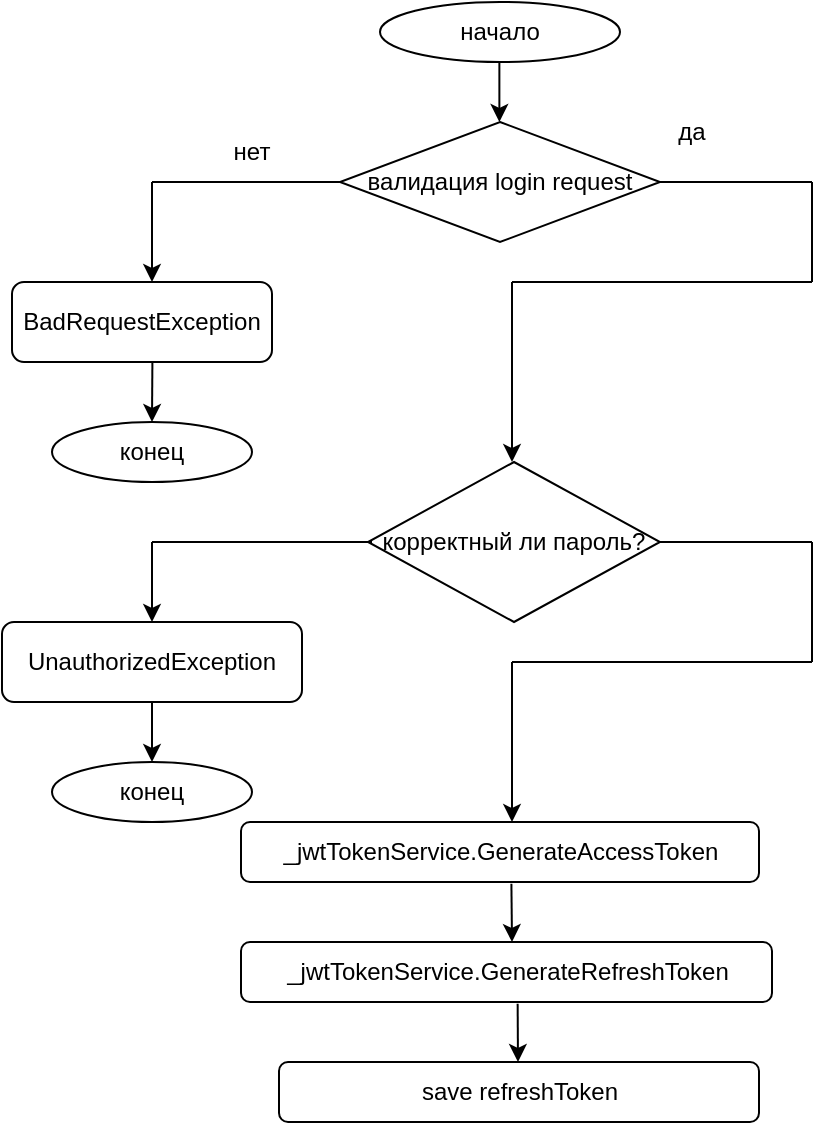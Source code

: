 <mxfile version="24.4.0" type="device">
  <diagram name="Страница — 1" id="Q-X8JNoh2zD5Y_aH4eyi">
    <mxGraphModel dx="1000" dy="599" grid="1" gridSize="10" guides="1" tooltips="1" connect="1" arrows="1" fold="1" page="1" pageScale="1" pageWidth="827" pageHeight="1169" math="0" shadow="0">
      <root>
        <mxCell id="0" />
        <mxCell id="1" parent="0" />
        <mxCell id="FAanpoTqbnKFF0wd2-4i-1" value="начало" style="ellipse;whiteSpace=wrap;html=1;" vertex="1" parent="1">
          <mxGeometry x="354" y="20" width="120" height="30" as="geometry" />
        </mxCell>
        <mxCell id="FAanpoTqbnKFF0wd2-4i-3" value="" style="endArrow=classic;html=1;rounded=0;" edge="1" parent="1">
          <mxGeometry width="50" height="50" relative="1" as="geometry">
            <mxPoint x="413.69" y="50" as="sourcePoint" />
            <mxPoint x="413.69" y="80" as="targetPoint" />
            <Array as="points">
              <mxPoint x="413.69" y="60" />
            </Array>
          </mxGeometry>
        </mxCell>
        <mxCell id="FAanpoTqbnKFF0wd2-4i-4" value="валидация login request" style="rhombus;whiteSpace=wrap;html=1;" vertex="1" parent="1">
          <mxGeometry x="334" y="80" width="160" height="60" as="geometry" />
        </mxCell>
        <mxCell id="FAanpoTqbnKFF0wd2-4i-5" value="" style="endArrow=none;html=1;rounded=0;entryX=0;entryY=0.5;entryDx=0;entryDy=0;" edge="1" parent="1" target="FAanpoTqbnKFF0wd2-4i-4">
          <mxGeometry width="50" height="50" relative="1" as="geometry">
            <mxPoint x="240" y="110" as="sourcePoint" />
            <mxPoint x="330" y="110" as="targetPoint" />
          </mxGeometry>
        </mxCell>
        <mxCell id="FAanpoTqbnKFF0wd2-4i-6" value="" style="endArrow=classic;html=1;rounded=0;" edge="1" parent="1">
          <mxGeometry width="50" height="50" relative="1" as="geometry">
            <mxPoint x="240" y="110" as="sourcePoint" />
            <mxPoint x="240" y="160" as="targetPoint" />
          </mxGeometry>
        </mxCell>
        <mxCell id="FAanpoTqbnKFF0wd2-4i-7" value="BadRequestException" style="rounded=1;whiteSpace=wrap;html=1;" vertex="1" parent="1">
          <mxGeometry x="170" y="160" width="130" height="40" as="geometry" />
        </mxCell>
        <mxCell id="FAanpoTqbnKFF0wd2-4i-8" value="да" style="text;html=1;align=center;verticalAlign=middle;whiteSpace=wrap;rounded=0;" vertex="1" parent="1">
          <mxGeometry x="480" y="70" width="60" height="30" as="geometry" />
        </mxCell>
        <mxCell id="FAanpoTqbnKFF0wd2-4i-9" value="нет" style="text;html=1;align=center;verticalAlign=middle;whiteSpace=wrap;rounded=0;" vertex="1" parent="1">
          <mxGeometry x="260" y="80" width="60" height="30" as="geometry" />
        </mxCell>
        <mxCell id="FAanpoTqbnKFF0wd2-4i-11" value="" style="endArrow=classic;html=1;rounded=0;exitX=0.54;exitY=0.991;exitDx=0;exitDy=0;exitPerimeter=0;" edge="1" parent="1" source="FAanpoTqbnKFF0wd2-4i-7">
          <mxGeometry width="50" height="50" relative="1" as="geometry">
            <mxPoint x="240" y="260" as="sourcePoint" />
            <mxPoint x="240" y="230" as="targetPoint" />
          </mxGeometry>
        </mxCell>
        <mxCell id="FAanpoTqbnKFF0wd2-4i-12" value="конец" style="ellipse;whiteSpace=wrap;html=1;" vertex="1" parent="1">
          <mxGeometry x="190" y="230" width="100" height="30" as="geometry" />
        </mxCell>
        <mxCell id="FAanpoTqbnKFF0wd2-4i-14" value="" style="endArrow=none;html=1;rounded=0;exitX=1;exitY=0.5;exitDx=0;exitDy=0;" edge="1" parent="1" source="FAanpoTqbnKFF0wd2-4i-4">
          <mxGeometry width="50" height="50" relative="1" as="geometry">
            <mxPoint x="520" y="140" as="sourcePoint" />
            <mxPoint x="570" y="110" as="targetPoint" />
          </mxGeometry>
        </mxCell>
        <mxCell id="FAanpoTqbnKFF0wd2-4i-15" value="" style="endArrow=none;html=1;rounded=0;" edge="1" parent="1">
          <mxGeometry width="50" height="50" relative="1" as="geometry">
            <mxPoint x="570" y="160" as="sourcePoint" />
            <mxPoint x="570" y="110" as="targetPoint" />
          </mxGeometry>
        </mxCell>
        <mxCell id="FAanpoTqbnKFF0wd2-4i-16" value="" style="endArrow=none;html=1;rounded=0;" edge="1" parent="1">
          <mxGeometry width="50" height="50" relative="1" as="geometry">
            <mxPoint x="420" y="160" as="sourcePoint" />
            <mxPoint x="570" y="160" as="targetPoint" />
          </mxGeometry>
        </mxCell>
        <mxCell id="FAanpoTqbnKFF0wd2-4i-17" value="" style="endArrow=classic;html=1;rounded=0;" edge="1" parent="1">
          <mxGeometry width="50" height="50" relative="1" as="geometry">
            <mxPoint x="420" y="160" as="sourcePoint" />
            <mxPoint x="420" y="250" as="targetPoint" />
          </mxGeometry>
        </mxCell>
        <mxCell id="FAanpoTqbnKFF0wd2-4i-18" value="корректный ли пароль?" style="rhombus;whiteSpace=wrap;html=1;" vertex="1" parent="1">
          <mxGeometry x="348" y="250" width="146" height="80" as="geometry" />
        </mxCell>
        <mxCell id="FAanpoTqbnKFF0wd2-4i-19" value="" style="endArrow=none;html=1;rounded=0;" edge="1" parent="1">
          <mxGeometry width="50" height="50" relative="1" as="geometry">
            <mxPoint x="240" y="290" as="sourcePoint" />
            <mxPoint x="350" y="290" as="targetPoint" />
          </mxGeometry>
        </mxCell>
        <mxCell id="FAanpoTqbnKFF0wd2-4i-20" value="" style="endArrow=classic;html=1;rounded=0;" edge="1" parent="1">
          <mxGeometry width="50" height="50" relative="1" as="geometry">
            <mxPoint x="240" y="290" as="sourcePoint" />
            <mxPoint x="240" y="330" as="targetPoint" />
          </mxGeometry>
        </mxCell>
        <mxCell id="FAanpoTqbnKFF0wd2-4i-21" value="UnauthorizedException" style="rounded=1;whiteSpace=wrap;html=1;" vertex="1" parent="1">
          <mxGeometry x="165" y="330" width="150" height="40" as="geometry" />
        </mxCell>
        <mxCell id="FAanpoTqbnKFF0wd2-4i-22" value="" style="endArrow=classic;html=1;rounded=0;exitX=0.5;exitY=1;exitDx=0;exitDy=0;" edge="1" parent="1" source="FAanpoTqbnKFF0wd2-4i-21">
          <mxGeometry width="50" height="50" relative="1" as="geometry">
            <mxPoint x="240" y="420" as="sourcePoint" />
            <mxPoint x="240" y="400" as="targetPoint" />
          </mxGeometry>
        </mxCell>
        <mxCell id="FAanpoTqbnKFF0wd2-4i-23" value="конец" style="ellipse;whiteSpace=wrap;html=1;" vertex="1" parent="1">
          <mxGeometry x="190" y="400" width="100" height="30" as="geometry" />
        </mxCell>
        <mxCell id="FAanpoTqbnKFF0wd2-4i-24" value="" style="endArrow=none;html=1;rounded=0;exitX=1;exitY=0.5;exitDx=0;exitDy=0;" edge="1" parent="1" source="FAanpoTqbnKFF0wd2-4i-18">
          <mxGeometry width="50" height="50" relative="1" as="geometry">
            <mxPoint x="510" y="300" as="sourcePoint" />
            <mxPoint x="570" y="290" as="targetPoint" />
          </mxGeometry>
        </mxCell>
        <mxCell id="FAanpoTqbnKFF0wd2-4i-25" value="" style="endArrow=none;html=1;rounded=0;" edge="1" parent="1">
          <mxGeometry width="50" height="50" relative="1" as="geometry">
            <mxPoint x="570" y="350" as="sourcePoint" />
            <mxPoint x="570" y="290" as="targetPoint" />
          </mxGeometry>
        </mxCell>
        <mxCell id="FAanpoTqbnKFF0wd2-4i-27" value="" style="endArrow=none;html=1;rounded=0;" edge="1" parent="1">
          <mxGeometry width="50" height="50" relative="1" as="geometry">
            <mxPoint x="420" y="350" as="sourcePoint" />
            <mxPoint x="570" y="350" as="targetPoint" />
          </mxGeometry>
        </mxCell>
        <mxCell id="FAanpoTqbnKFF0wd2-4i-28" value="" style="endArrow=classic;html=1;rounded=0;" edge="1" parent="1">
          <mxGeometry width="50" height="50" relative="1" as="geometry">
            <mxPoint x="420" y="350" as="sourcePoint" />
            <mxPoint x="420" y="430" as="targetPoint" />
          </mxGeometry>
        </mxCell>
        <mxCell id="FAanpoTqbnKFF0wd2-4i-29" value="_jwtTokenService.GenerateAccessToken" style="rounded=1;whiteSpace=wrap;html=1;" vertex="1" parent="1">
          <mxGeometry x="284.5" y="430" width="259" height="30" as="geometry" />
        </mxCell>
        <mxCell id="FAanpoTqbnKFF0wd2-4i-31" value="" style="endArrow=classic;html=1;rounded=0;exitX=0.522;exitY=1.03;exitDx=0;exitDy=0;exitPerimeter=0;" edge="1" parent="1" source="FAanpoTqbnKFF0wd2-4i-29">
          <mxGeometry width="50" height="50" relative="1" as="geometry">
            <mxPoint x="410" y="540" as="sourcePoint" />
            <mxPoint x="420" y="490" as="targetPoint" />
          </mxGeometry>
        </mxCell>
        <mxCell id="FAanpoTqbnKFF0wd2-4i-32" value="_jwtTokenService.GenerateRefreshToken" style="rounded=1;whiteSpace=wrap;html=1;" vertex="1" parent="1">
          <mxGeometry x="284.5" y="490" width="265.5" height="30" as="geometry" />
        </mxCell>
        <mxCell id="FAanpoTqbnKFF0wd2-4i-33" value="" style="endArrow=classic;html=1;rounded=0;exitX=0.521;exitY=1.03;exitDx=0;exitDy=0;exitPerimeter=0;" edge="1" parent="1" source="FAanpoTqbnKFF0wd2-4i-32">
          <mxGeometry width="50" height="50" relative="1" as="geometry">
            <mxPoint x="430" y="590" as="sourcePoint" />
            <mxPoint x="423" y="550" as="targetPoint" />
          </mxGeometry>
        </mxCell>
        <mxCell id="FAanpoTqbnKFF0wd2-4i-34" value="save refreshToken" style="rounded=1;whiteSpace=wrap;html=1;" vertex="1" parent="1">
          <mxGeometry x="303.5" y="550" width="240" height="30" as="geometry" />
        </mxCell>
      </root>
    </mxGraphModel>
  </diagram>
</mxfile>
